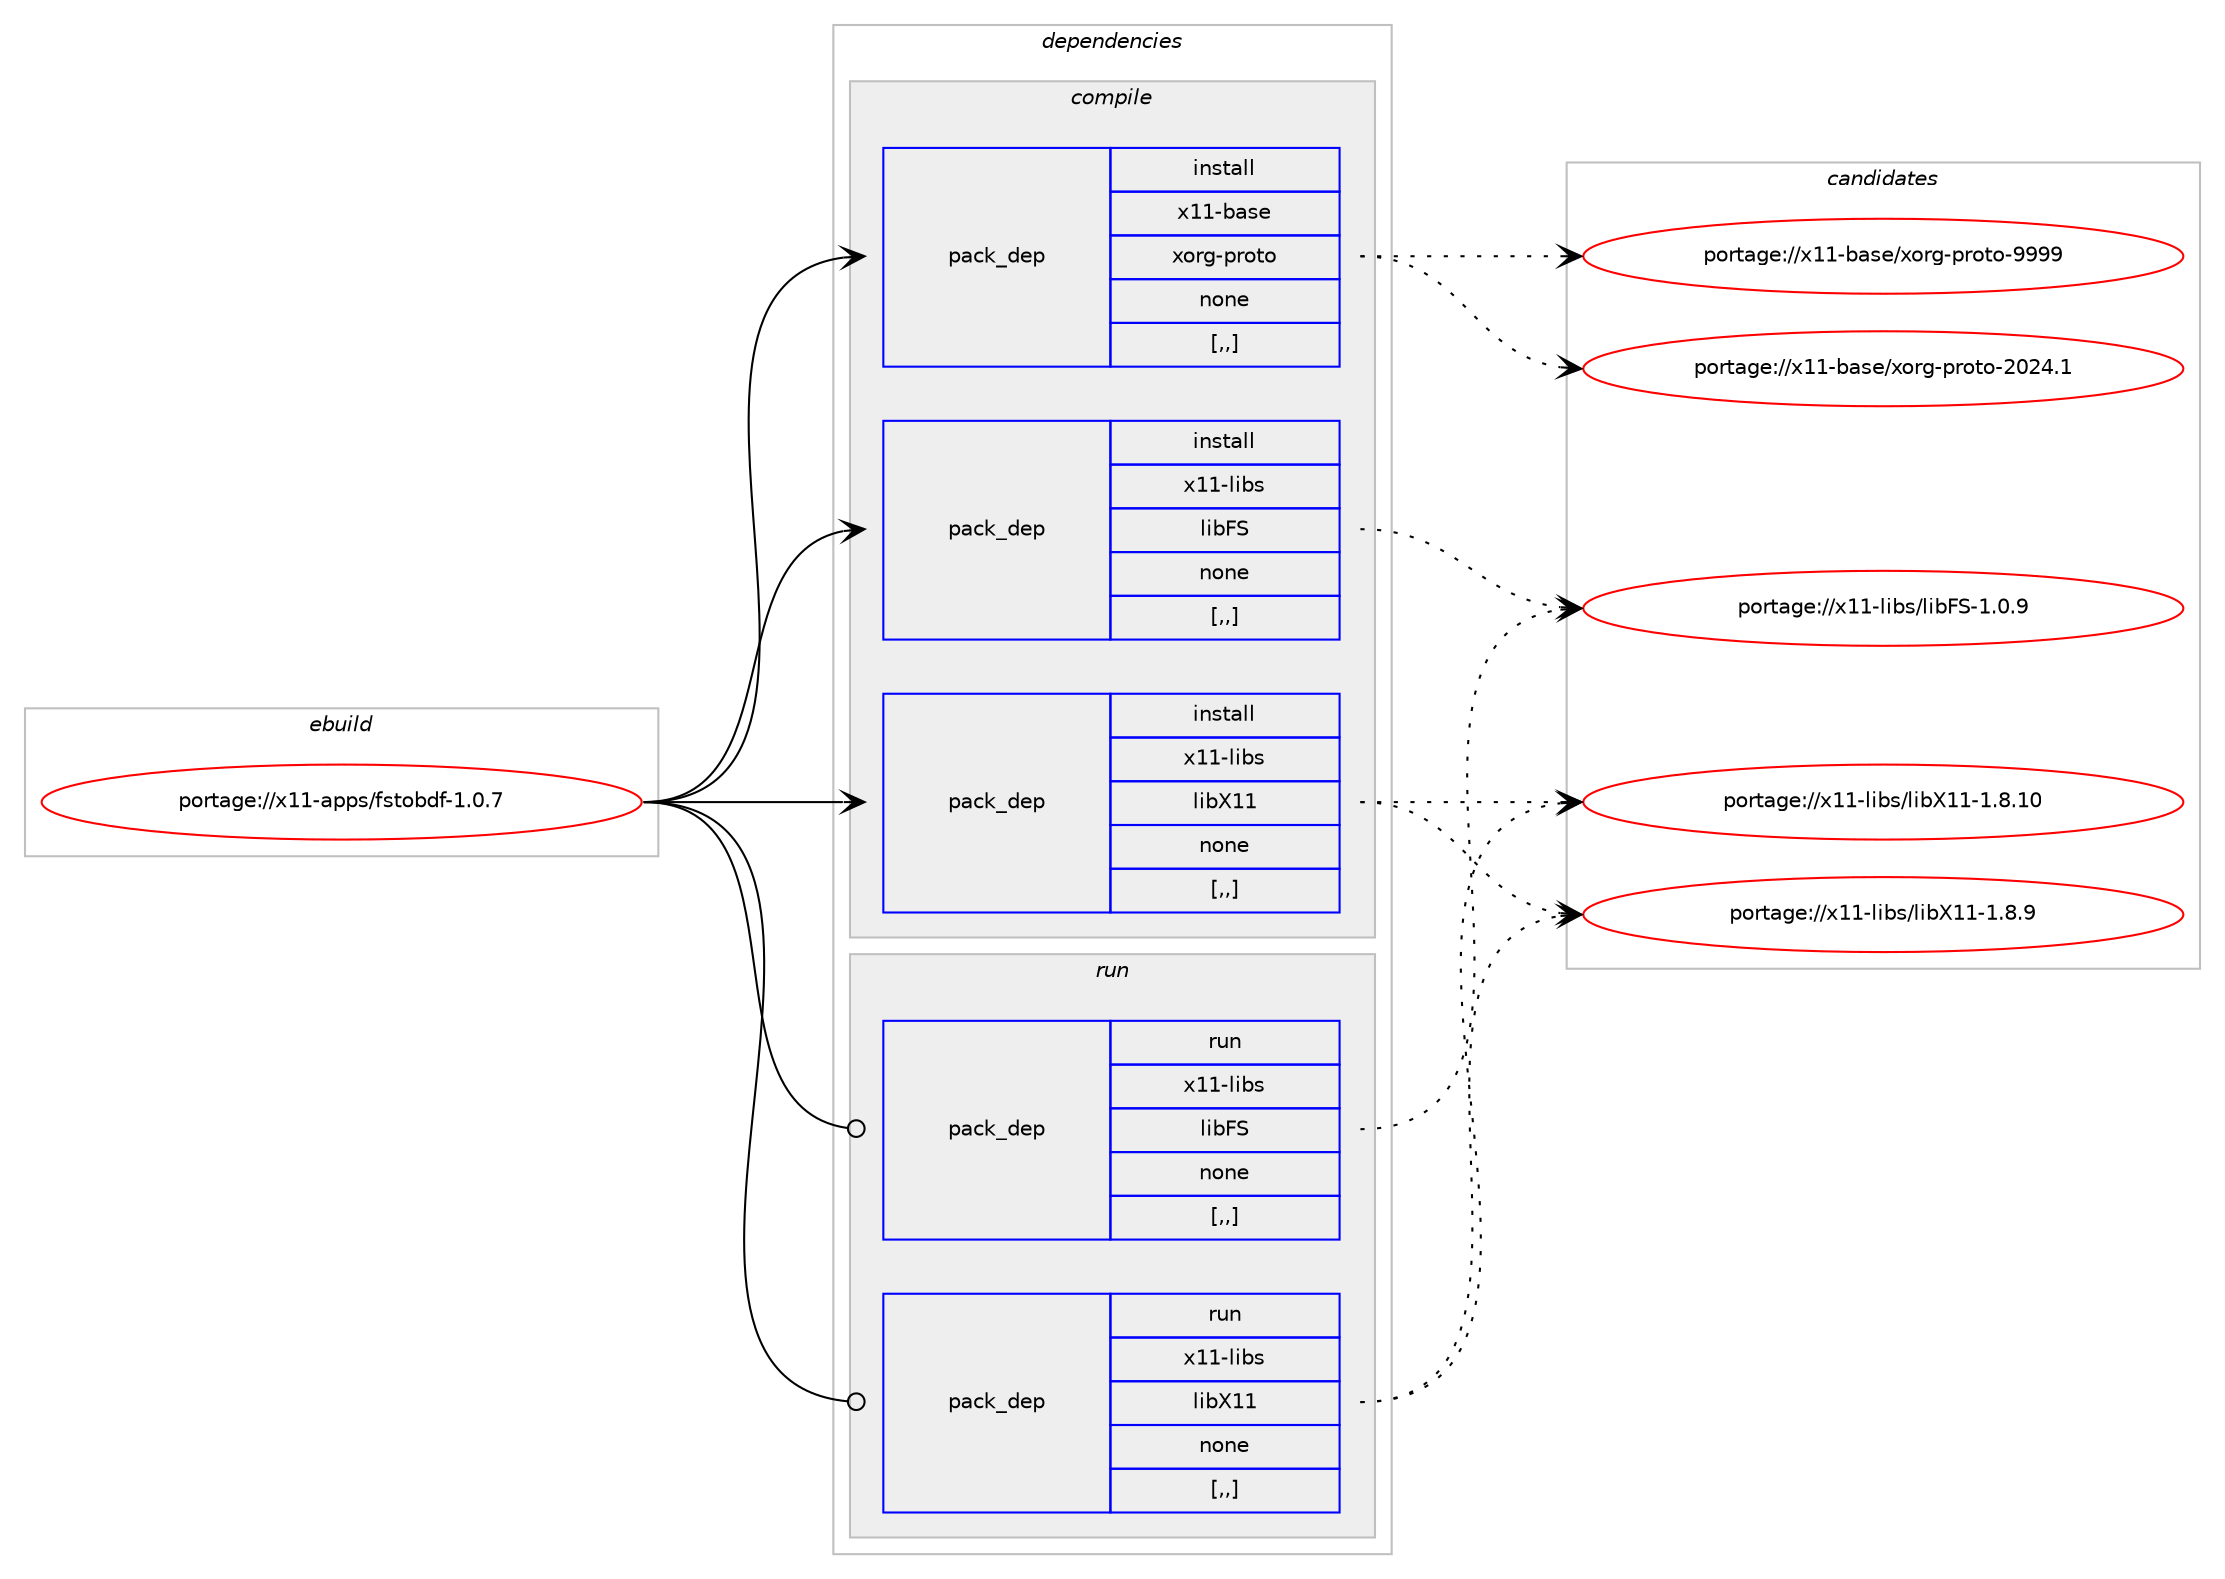 digraph prolog {

# *************
# Graph options
# *************

newrank=true;
concentrate=true;
compound=true;
graph [rankdir=LR,fontname=Helvetica,fontsize=10,ranksep=1.5];#, ranksep=2.5, nodesep=0.2];
edge  [arrowhead=vee];
node  [fontname=Helvetica,fontsize=10];

# **********
# The ebuild
# **********

subgraph cluster_leftcol {
color=gray;
label=<<i>ebuild</i>>;
id [label="portage://x11-apps/fstobdf-1.0.7", color=red, width=4, href="../x11-apps/fstobdf-1.0.7.svg"];
}

# ****************
# The dependencies
# ****************

subgraph cluster_midcol {
color=gray;
label=<<i>dependencies</i>>;
subgraph cluster_compile {
fillcolor="#eeeeee";
style=filled;
label=<<i>compile</i>>;
subgraph pack330067 {
dependency454646 [label=<<TABLE BORDER="0" CELLBORDER="1" CELLSPACING="0" CELLPADDING="4" WIDTH="220"><TR><TD ROWSPAN="6" CELLPADDING="30">pack_dep</TD></TR><TR><TD WIDTH="110">install</TD></TR><TR><TD>x11-base</TD></TR><TR><TD>xorg-proto</TD></TR><TR><TD>none</TD></TR><TR><TD>[,,]</TD></TR></TABLE>>, shape=none, color=blue];
}
id:e -> dependency454646:w [weight=20,style="solid",arrowhead="vee"];
subgraph pack330068 {
dependency454647 [label=<<TABLE BORDER="0" CELLBORDER="1" CELLSPACING="0" CELLPADDING="4" WIDTH="220"><TR><TD ROWSPAN="6" CELLPADDING="30">pack_dep</TD></TR><TR><TD WIDTH="110">install</TD></TR><TR><TD>x11-libs</TD></TR><TR><TD>libFS</TD></TR><TR><TD>none</TD></TR><TR><TD>[,,]</TD></TR></TABLE>>, shape=none, color=blue];
}
id:e -> dependency454647:w [weight=20,style="solid",arrowhead="vee"];
subgraph pack330069 {
dependency454648 [label=<<TABLE BORDER="0" CELLBORDER="1" CELLSPACING="0" CELLPADDING="4" WIDTH="220"><TR><TD ROWSPAN="6" CELLPADDING="30">pack_dep</TD></TR><TR><TD WIDTH="110">install</TD></TR><TR><TD>x11-libs</TD></TR><TR><TD>libX11</TD></TR><TR><TD>none</TD></TR><TR><TD>[,,]</TD></TR></TABLE>>, shape=none, color=blue];
}
id:e -> dependency454648:w [weight=20,style="solid",arrowhead="vee"];
}
subgraph cluster_compileandrun {
fillcolor="#eeeeee";
style=filled;
label=<<i>compile and run</i>>;
}
subgraph cluster_run {
fillcolor="#eeeeee";
style=filled;
label=<<i>run</i>>;
subgraph pack330070 {
dependency454649 [label=<<TABLE BORDER="0" CELLBORDER="1" CELLSPACING="0" CELLPADDING="4" WIDTH="220"><TR><TD ROWSPAN="6" CELLPADDING="30">pack_dep</TD></TR><TR><TD WIDTH="110">run</TD></TR><TR><TD>x11-libs</TD></TR><TR><TD>libFS</TD></TR><TR><TD>none</TD></TR><TR><TD>[,,]</TD></TR></TABLE>>, shape=none, color=blue];
}
id:e -> dependency454649:w [weight=20,style="solid",arrowhead="odot"];
subgraph pack330071 {
dependency454650 [label=<<TABLE BORDER="0" CELLBORDER="1" CELLSPACING="0" CELLPADDING="4" WIDTH="220"><TR><TD ROWSPAN="6" CELLPADDING="30">pack_dep</TD></TR><TR><TD WIDTH="110">run</TD></TR><TR><TD>x11-libs</TD></TR><TR><TD>libX11</TD></TR><TR><TD>none</TD></TR><TR><TD>[,,]</TD></TR></TABLE>>, shape=none, color=blue];
}
id:e -> dependency454650:w [weight=20,style="solid",arrowhead="odot"];
}
}

# **************
# The candidates
# **************

subgraph cluster_choices {
rank=same;
color=gray;
label=<<i>candidates</i>>;

subgraph choice330067 {
color=black;
nodesep=1;
choice120494945989711510147120111114103451121141111161114557575757 [label="portage://x11-base/xorg-proto-9999", color=red, width=4,href="../x11-base/xorg-proto-9999.svg"];
choice1204949459897115101471201111141034511211411111611145504850524649 [label="portage://x11-base/xorg-proto-2024.1", color=red, width=4,href="../x11-base/xorg-proto-2024.1.svg"];
dependency454646:e -> choice120494945989711510147120111114103451121141111161114557575757:w [style=dotted,weight="100"];
dependency454646:e -> choice1204949459897115101471201111141034511211411111611145504850524649:w [style=dotted,weight="100"];
}
subgraph choice330068 {
color=black;
nodesep=1;
choice1204949451081059811547108105987083454946484657 [label="portage://x11-libs/libFS-1.0.9", color=red, width=4,href="../x11-libs/libFS-1.0.9.svg"];
dependency454647:e -> choice1204949451081059811547108105987083454946484657:w [style=dotted,weight="100"];
}
subgraph choice330069 {
color=black;
nodesep=1;
choice12049494510810598115471081059888494945494656464948 [label="portage://x11-libs/libX11-1.8.10", color=red, width=4,href="../x11-libs/libX11-1.8.10.svg"];
choice120494945108105981154710810598884949454946564657 [label="portage://x11-libs/libX11-1.8.9", color=red, width=4,href="../x11-libs/libX11-1.8.9.svg"];
dependency454648:e -> choice12049494510810598115471081059888494945494656464948:w [style=dotted,weight="100"];
dependency454648:e -> choice120494945108105981154710810598884949454946564657:w [style=dotted,weight="100"];
}
subgraph choice330070 {
color=black;
nodesep=1;
choice1204949451081059811547108105987083454946484657 [label="portage://x11-libs/libFS-1.0.9", color=red, width=4,href="../x11-libs/libFS-1.0.9.svg"];
dependency454649:e -> choice1204949451081059811547108105987083454946484657:w [style=dotted,weight="100"];
}
subgraph choice330071 {
color=black;
nodesep=1;
choice12049494510810598115471081059888494945494656464948 [label="portage://x11-libs/libX11-1.8.10", color=red, width=4,href="../x11-libs/libX11-1.8.10.svg"];
choice120494945108105981154710810598884949454946564657 [label="portage://x11-libs/libX11-1.8.9", color=red, width=4,href="../x11-libs/libX11-1.8.9.svg"];
dependency454650:e -> choice12049494510810598115471081059888494945494656464948:w [style=dotted,weight="100"];
dependency454650:e -> choice120494945108105981154710810598884949454946564657:w [style=dotted,weight="100"];
}
}

}
